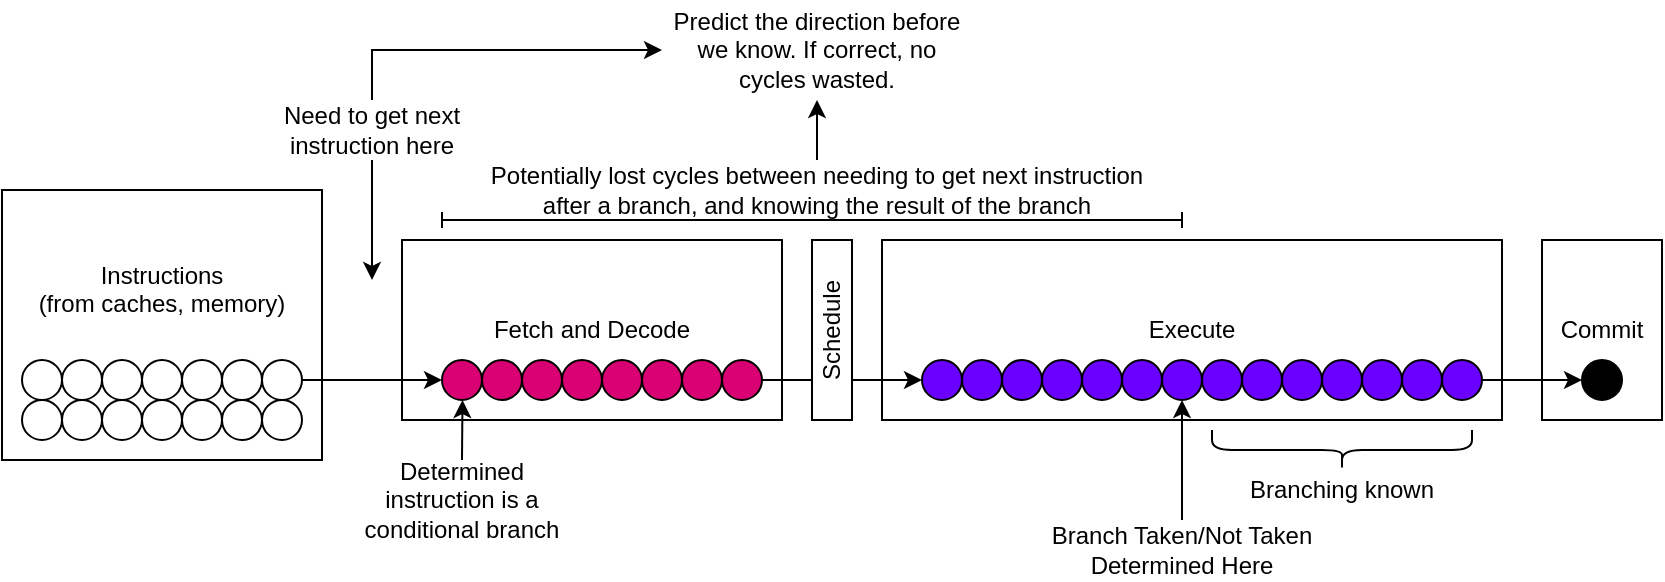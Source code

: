 <mxfile version="20.3.0" type="device"><diagram id="j8wmOkGaSmfU7Klw2Eiv" name="Page-1"><mxGraphModel dx="1755" dy="929" grid="1" gridSize="10" guides="1" tooltips="1" connect="1" arrows="1" fold="1" page="1" pageScale="1" pageWidth="827" pageHeight="1169" math="0" shadow="0"><root><mxCell id="0"/><mxCell id="1" parent="0"/><mxCell id="1gThkfK6os6NTNXCSulW-1" value="&lt;br&gt;&lt;br&gt;Instructions &lt;br&gt;(from caches, memory)" style="rounded=0;whiteSpace=wrap;html=1;verticalAlign=top;" vertex="1" parent="1"><mxGeometry x="-130" y="255" width="160" height="135" as="geometry"/></mxCell><mxCell id="1gThkfK6os6NTNXCSulW-9" value="Fetch and Decode" style="rounded=0;whiteSpace=wrap;html=1;" vertex="1" parent="1"><mxGeometry x="70" y="280" width="190" height="90" as="geometry"/></mxCell><mxCell id="1gThkfK6os6NTNXCSulW-13" value="Execute" style="rounded=0;whiteSpace=wrap;html=1;" vertex="1" parent="1"><mxGeometry x="310" y="280" width="310" height="90" as="geometry"/></mxCell><mxCell id="1gThkfK6os6NTNXCSulW-20" value="Commit" style="rounded=0;whiteSpace=wrap;html=1;" vertex="1" parent="1"><mxGeometry x="640" y="280" width="60" height="90" as="geometry"/></mxCell><mxCell id="1gThkfK6os6NTNXCSulW-113" style="edgeStyle=orthogonalEdgeStyle;rounded=0;orthogonalLoop=1;jettySize=auto;html=1;exitX=0.5;exitY=0;exitDx=0;exitDy=0;entryX=0.5;entryY=1;entryDx=0;entryDy=0;" edge="1" parent="1" source="1gThkfK6os6NTNXCSulW-24" target="1gThkfK6os6NTNXCSulW-67"><mxGeometry relative="1" as="geometry"/></mxCell><mxCell id="1gThkfK6os6NTNXCSulW-24" value="Branch Taken/Not Taken Determined Here" style="text;html=1;strokeColor=none;fillColor=none;align=center;verticalAlign=middle;whiteSpace=wrap;rounded=0;" vertex="1" parent="1"><mxGeometry x="385" y="420" width="150" height="30" as="geometry"/></mxCell><mxCell id="1gThkfK6os6NTNXCSulW-34" style="edgeStyle=orthogonalEdgeStyle;rounded=0;orthogonalLoop=1;jettySize=auto;html=1;exitX=0.5;exitY=1;exitDx=0;exitDy=0;" edge="1" parent="1" source="1gThkfK6os6NTNXCSulW-32"><mxGeometry relative="1" as="geometry"><mxPoint x="55" y="300" as="targetPoint"/></mxGeometry></mxCell><mxCell id="1gThkfK6os6NTNXCSulW-123" style="edgeStyle=orthogonalEdgeStyle;rounded=0;orthogonalLoop=1;jettySize=auto;html=1;exitX=0.5;exitY=0;exitDx=0;exitDy=0;entryX=0;entryY=0.5;entryDx=0;entryDy=0;startArrow=none;startFill=0;endArrow=classic;endFill=1;" edge="1" parent="1" source="1gThkfK6os6NTNXCSulW-32" target="1gThkfK6os6NTNXCSulW-122"><mxGeometry relative="1" as="geometry"/></mxCell><mxCell id="1gThkfK6os6NTNXCSulW-32" value="Need to get next instruction here" style="text;html=1;strokeColor=none;fillColor=none;align=center;verticalAlign=middle;whiteSpace=wrap;rounded=0;" vertex="1" parent="1"><mxGeometry y="210" width="110" height="30" as="geometry"/></mxCell><mxCell id="1gThkfK6os6NTNXCSulW-49" style="edgeStyle=orthogonalEdgeStyle;rounded=0;orthogonalLoop=1;jettySize=auto;html=1;exitX=0.5;exitY=0;exitDx=0;exitDy=0;" edge="1" parent="1" source="1gThkfK6os6NTNXCSulW-44"><mxGeometry relative="1" as="geometry"><mxPoint x="100.241" y="360" as="targetPoint"/></mxGeometry></mxCell><mxCell id="1gThkfK6os6NTNXCSulW-44" value="Determined instruction is a conditional branch" style="text;html=1;strokeColor=none;fillColor=none;align=center;verticalAlign=middle;whiteSpace=wrap;rounded=0;" vertex="1" parent="1"><mxGeometry x="40" y="390" width="120" height="40" as="geometry"/></mxCell><mxCell id="1gThkfK6os6NTNXCSulW-50" value="" style="ellipse;whiteSpace=wrap;html=1;aspect=fixed;fillColor=#d80073;fontColor=#ffffff;strokeColor=#000000;" vertex="1" parent="1"><mxGeometry x="90" y="340" width="20" height="20" as="geometry"/></mxCell><mxCell id="1gThkfK6os6NTNXCSulW-51" value="" style="ellipse;whiteSpace=wrap;html=1;aspect=fixed;fillColor=#d80073;fontColor=#ffffff;strokeColor=#000000;" vertex="1" parent="1"><mxGeometry x="110" y="340" width="20" height="20" as="geometry"/></mxCell><mxCell id="1gThkfK6os6NTNXCSulW-52" value="" style="ellipse;whiteSpace=wrap;html=1;aspect=fixed;fillColor=#d80073;fontColor=#ffffff;strokeColor=#000000;" vertex="1" parent="1"><mxGeometry x="130" y="340" width="20" height="20" as="geometry"/></mxCell><mxCell id="1gThkfK6os6NTNXCSulW-53" value="" style="ellipse;whiteSpace=wrap;html=1;aspect=fixed;fillColor=#d80073;fontColor=#ffffff;strokeColor=#000000;" vertex="1" parent="1"><mxGeometry x="150" y="340" width="20" height="20" as="geometry"/></mxCell><mxCell id="1gThkfK6os6NTNXCSulW-54" value="" style="ellipse;whiteSpace=wrap;html=1;aspect=fixed;fillColor=#d80073;fontColor=#ffffff;strokeColor=#000000;" vertex="1" parent="1"><mxGeometry x="170" y="340" width="20" height="20" as="geometry"/></mxCell><mxCell id="1gThkfK6os6NTNXCSulW-55" value="" style="ellipse;whiteSpace=wrap;html=1;aspect=fixed;fillColor=#d80073;fontColor=#ffffff;strokeColor=#000000;" vertex="1" parent="1"><mxGeometry x="190" y="340" width="20" height="20" as="geometry"/></mxCell><mxCell id="1gThkfK6os6NTNXCSulW-56" value="" style="ellipse;whiteSpace=wrap;html=1;aspect=fixed;fillColor=#d80073;fontColor=#ffffff;strokeColor=#000000;" vertex="1" parent="1"><mxGeometry x="210" y="340" width="20" height="20" as="geometry"/></mxCell><mxCell id="1gThkfK6os6NTNXCSulW-68" style="edgeStyle=orthogonalEdgeStyle;rounded=0;orthogonalLoop=1;jettySize=auto;html=1;exitX=1;exitY=0.5;exitDx=0;exitDy=0;entryX=0;entryY=0.5;entryDx=0;entryDy=0;" edge="1" parent="1" source="1gThkfK6os6NTNXCSulW-57" target="1gThkfK6os6NTNXCSulW-61"><mxGeometry relative="1" as="geometry"/></mxCell><mxCell id="1gThkfK6os6NTNXCSulW-57" value="" style="ellipse;whiteSpace=wrap;html=1;aspect=fixed;fillColor=#d80073;fontColor=#ffffff;strokeColor=#000000;" vertex="1" parent="1"><mxGeometry x="230" y="340" width="20" height="20" as="geometry"/></mxCell><mxCell id="1gThkfK6os6NTNXCSulW-61" value="" style="ellipse;whiteSpace=wrap;html=1;aspect=fixed;fillColor=#6a00ff;fontColor=#ffffff;strokeColor=#000000;" vertex="1" parent="1"><mxGeometry x="330" y="340" width="20" height="20" as="geometry"/></mxCell><mxCell id="1gThkfK6os6NTNXCSulW-62" value="" style="ellipse;whiteSpace=wrap;html=1;aspect=fixed;fillColor=#6a00ff;fontColor=#ffffff;strokeColor=#000000;" vertex="1" parent="1"><mxGeometry x="350" y="340" width="20" height="20" as="geometry"/></mxCell><mxCell id="1gThkfK6os6NTNXCSulW-63" value="" style="ellipse;whiteSpace=wrap;html=1;aspect=fixed;fillColor=#6a00ff;fontColor=#ffffff;strokeColor=#000000;" vertex="1" parent="1"><mxGeometry x="370" y="340" width="20" height="20" as="geometry"/></mxCell><mxCell id="1gThkfK6os6NTNXCSulW-64" value="" style="ellipse;whiteSpace=wrap;html=1;aspect=fixed;fillColor=#6a00ff;fontColor=#ffffff;strokeColor=#000000;" vertex="1" parent="1"><mxGeometry x="390" y="340" width="20" height="20" as="geometry"/></mxCell><mxCell id="1gThkfK6os6NTNXCSulW-65" value="" style="ellipse;whiteSpace=wrap;html=1;aspect=fixed;fillColor=#6a00ff;fontColor=#ffffff;strokeColor=#000000;" vertex="1" parent="1"><mxGeometry x="410" y="340" width="20" height="20" as="geometry"/></mxCell><mxCell id="1gThkfK6os6NTNXCSulW-66" value="" style="ellipse;whiteSpace=wrap;html=1;aspect=fixed;fillColor=#6a00ff;fontColor=#ffffff;strokeColor=#000000;" vertex="1" parent="1"><mxGeometry x="430" y="340" width="20" height="20" as="geometry"/></mxCell><mxCell id="1gThkfK6os6NTNXCSulW-67" value="" style="ellipse;whiteSpace=wrap;html=1;aspect=fixed;fillColor=#6a00ff;fontColor=#ffffff;strokeColor=#000000;" vertex="1" parent="1"><mxGeometry x="450" y="340" width="20" height="20" as="geometry"/></mxCell><mxCell id="1gThkfK6os6NTNXCSulW-69" value="" style="ellipse;whiteSpace=wrap;html=1;aspect=fixed;" vertex="1" parent="1"><mxGeometry y="360" width="20" height="20" as="geometry"/></mxCell><mxCell id="1gThkfK6os6NTNXCSulW-85" style="edgeStyle=orthogonalEdgeStyle;rounded=0;orthogonalLoop=1;jettySize=auto;html=1;exitX=1;exitY=0.5;exitDx=0;exitDy=0;entryX=0;entryY=0.5;entryDx=0;entryDy=0;" edge="1" parent="1" source="1gThkfK6os6NTNXCSulW-70" target="1gThkfK6os6NTNXCSulW-50"><mxGeometry relative="1" as="geometry"/></mxCell><mxCell id="1gThkfK6os6NTNXCSulW-70" value="" style="ellipse;whiteSpace=wrap;html=1;aspect=fixed;" vertex="1" parent="1"><mxGeometry y="340" width="20" height="20" as="geometry"/></mxCell><mxCell id="1gThkfK6os6NTNXCSulW-71" value="" style="ellipse;whiteSpace=wrap;html=1;aspect=fixed;" vertex="1" parent="1"><mxGeometry x="-20" y="360" width="20" height="20" as="geometry"/></mxCell><mxCell id="1gThkfK6os6NTNXCSulW-72" value="" style="ellipse;whiteSpace=wrap;html=1;aspect=fixed;" vertex="1" parent="1"><mxGeometry x="-20" y="340" width="20" height="20" as="geometry"/></mxCell><mxCell id="1gThkfK6os6NTNXCSulW-73" value="" style="ellipse;whiteSpace=wrap;html=1;aspect=fixed;" vertex="1" parent="1"><mxGeometry x="-40" y="360" width="20" height="20" as="geometry"/></mxCell><mxCell id="1gThkfK6os6NTNXCSulW-74" value="" style="ellipse;whiteSpace=wrap;html=1;aspect=fixed;" vertex="1" parent="1"><mxGeometry x="-40" y="340" width="20" height="20" as="geometry"/></mxCell><mxCell id="1gThkfK6os6NTNXCSulW-75" value="" style="ellipse;whiteSpace=wrap;html=1;aspect=fixed;" vertex="1" parent="1"><mxGeometry x="-60" y="360" width="20" height="20" as="geometry"/></mxCell><mxCell id="1gThkfK6os6NTNXCSulW-76" value="" style="ellipse;whiteSpace=wrap;html=1;aspect=fixed;" vertex="1" parent="1"><mxGeometry x="-60" y="340" width="20" height="20" as="geometry"/></mxCell><mxCell id="1gThkfK6os6NTNXCSulW-77" value="" style="ellipse;whiteSpace=wrap;html=1;aspect=fixed;" vertex="1" parent="1"><mxGeometry x="-80" y="360" width="20" height="20" as="geometry"/></mxCell><mxCell id="1gThkfK6os6NTNXCSulW-78" value="" style="ellipse;whiteSpace=wrap;html=1;aspect=fixed;" vertex="1" parent="1"><mxGeometry x="-80" y="340" width="20" height="20" as="geometry"/></mxCell><mxCell id="1gThkfK6os6NTNXCSulW-79" value="" style="ellipse;whiteSpace=wrap;html=1;aspect=fixed;" vertex="1" parent="1"><mxGeometry x="-100" y="360" width="20" height="20" as="geometry"/></mxCell><mxCell id="1gThkfK6os6NTNXCSulW-80" value="" style="ellipse;whiteSpace=wrap;html=1;aspect=fixed;" vertex="1" parent="1"><mxGeometry x="-100" y="340" width="20" height="20" as="geometry"/></mxCell><mxCell id="1gThkfK6os6NTNXCSulW-81" value="" style="ellipse;whiteSpace=wrap;html=1;aspect=fixed;" vertex="1" parent="1"><mxGeometry x="-120" y="360" width="20" height="20" as="geometry"/></mxCell><mxCell id="1gThkfK6os6NTNXCSulW-82" value="" style="ellipse;whiteSpace=wrap;html=1;aspect=fixed;" vertex="1" parent="1"><mxGeometry x="-120" y="340" width="20" height="20" as="geometry"/></mxCell><mxCell id="1gThkfK6os6NTNXCSulW-86" value="" style="ellipse;whiteSpace=wrap;html=1;aspect=fixed;fillColor=#6a00ff;fontColor=#ffffff;strokeColor=#000000;" vertex="1" parent="1"><mxGeometry x="470" y="340" width="20" height="20" as="geometry"/></mxCell><mxCell id="1gThkfK6os6NTNXCSulW-87" value="" style="ellipse;whiteSpace=wrap;html=1;aspect=fixed;fillColor=#6a00ff;fontColor=#ffffff;strokeColor=#000000;" vertex="1" parent="1"><mxGeometry x="490" y="340" width="20" height="20" as="geometry"/></mxCell><mxCell id="1gThkfK6os6NTNXCSulW-88" value="" style="ellipse;whiteSpace=wrap;html=1;aspect=fixed;fillColor=#6a00ff;fontColor=#ffffff;strokeColor=#000000;" vertex="1" parent="1"><mxGeometry x="510" y="340" width="20" height="20" as="geometry"/></mxCell><mxCell id="1gThkfK6os6NTNXCSulW-89" value="" style="ellipse;whiteSpace=wrap;html=1;aspect=fixed;fillColor=#6a00ff;fontColor=#ffffff;strokeColor=#000000;" vertex="1" parent="1"><mxGeometry x="530" y="340" width="20" height="20" as="geometry"/></mxCell><mxCell id="1gThkfK6os6NTNXCSulW-90" value="" style="ellipse;whiteSpace=wrap;html=1;aspect=fixed;fillColor=#6a00ff;fontColor=#ffffff;strokeColor=#000000;" vertex="1" parent="1"><mxGeometry x="550" y="340" width="20" height="20" as="geometry"/></mxCell><mxCell id="1gThkfK6os6NTNXCSulW-91" value="" style="ellipse;whiteSpace=wrap;html=1;aspect=fixed;fillColor=#6a00ff;fontColor=#ffffff;strokeColor=#000000;" vertex="1" parent="1"><mxGeometry x="570" y="340" width="20" height="20" as="geometry"/></mxCell><mxCell id="1gThkfK6os6NTNXCSulW-101" style="edgeStyle=orthogonalEdgeStyle;rounded=0;orthogonalLoop=1;jettySize=auto;html=1;exitX=1;exitY=0.5;exitDx=0;exitDy=0;entryX=0;entryY=0.5;entryDx=0;entryDy=0;" edge="1" parent="1" source="1gThkfK6os6NTNXCSulW-92"><mxGeometry relative="1" as="geometry"><mxPoint x="660" y="350" as="targetPoint"/></mxGeometry></mxCell><mxCell id="1gThkfK6os6NTNXCSulW-92" value="" style="ellipse;whiteSpace=wrap;html=1;aspect=fixed;fillColor=#6a00ff;fontColor=#ffffff;strokeColor=#000000;" vertex="1" parent="1"><mxGeometry x="590" y="340" width="20" height="20" as="geometry"/></mxCell><mxCell id="1gThkfK6os6NTNXCSulW-114" value="" style="shape=curlyBracket;whiteSpace=wrap;html=1;rounded=1;flipH=1;strokeColor=#000000;rotation=90;" vertex="1" parent="1"><mxGeometry x="530" y="320" width="20" height="130" as="geometry"/></mxCell><mxCell id="1gThkfK6os6NTNXCSulW-115" value="Branching known" style="text;html=1;strokeColor=none;fillColor=none;align=center;verticalAlign=middle;whiteSpace=wrap;rounded=0;" vertex="1" parent="1"><mxGeometry x="465" y="390" width="150" height="30" as="geometry"/></mxCell><mxCell id="1gThkfK6os6NTNXCSulW-116" value="" style="endArrow=baseDash;startArrow=baseDash;html=1;rounded=0;endFill=0;startFill=0;" edge="1" parent="1"><mxGeometry width="50" height="50" relative="1" as="geometry"><mxPoint x="90" y="270" as="sourcePoint"/><mxPoint x="460" y="270" as="targetPoint"/></mxGeometry></mxCell><mxCell id="1gThkfK6os6NTNXCSulW-124" style="edgeStyle=orthogonalEdgeStyle;rounded=0;orthogonalLoop=1;jettySize=auto;html=1;exitX=0.5;exitY=0;exitDx=0;exitDy=0;entryX=0.5;entryY=1;entryDx=0;entryDy=0;startArrow=none;startFill=0;endArrow=classic;endFill=1;" edge="1" parent="1" source="1gThkfK6os6NTNXCSulW-117" target="1gThkfK6os6NTNXCSulW-122"><mxGeometry relative="1" as="geometry"/></mxCell><mxCell id="1gThkfK6os6NTNXCSulW-117" value="Potentially lost cycles between needing to get next instruction after a branch, and knowing the result of the branch" style="text;html=1;strokeColor=none;fillColor=none;align=center;verticalAlign=middle;whiteSpace=wrap;rounded=0;" vertex="1" parent="1"><mxGeometry x="110" y="240" width="335" height="30" as="geometry"/></mxCell><mxCell id="1gThkfK6os6NTNXCSulW-118" value="" style="ellipse;whiteSpace=wrap;html=1;aspect=fixed;fillColor=#000000;fontColor=#ffffff;strokeColor=#000000;" vertex="1" parent="1"><mxGeometry x="660" y="340" width="20" height="20" as="geometry"/></mxCell><mxCell id="1gThkfK6os6NTNXCSulW-119" value="Schedule" style="rounded=0;whiteSpace=wrap;html=1;rotation=-90;" vertex="1" parent="1"><mxGeometry x="240" y="315" width="90" height="20" as="geometry"/></mxCell><mxCell id="1gThkfK6os6NTNXCSulW-122" value="Predict the direction before we know. If correct, no cycles wasted." style="text;html=1;strokeColor=none;fillColor=none;align=center;verticalAlign=middle;whiteSpace=wrap;rounded=0;" vertex="1" parent="1"><mxGeometry x="200" y="160" width="155" height="50" as="geometry"/></mxCell></root></mxGraphModel></diagram></mxfile>